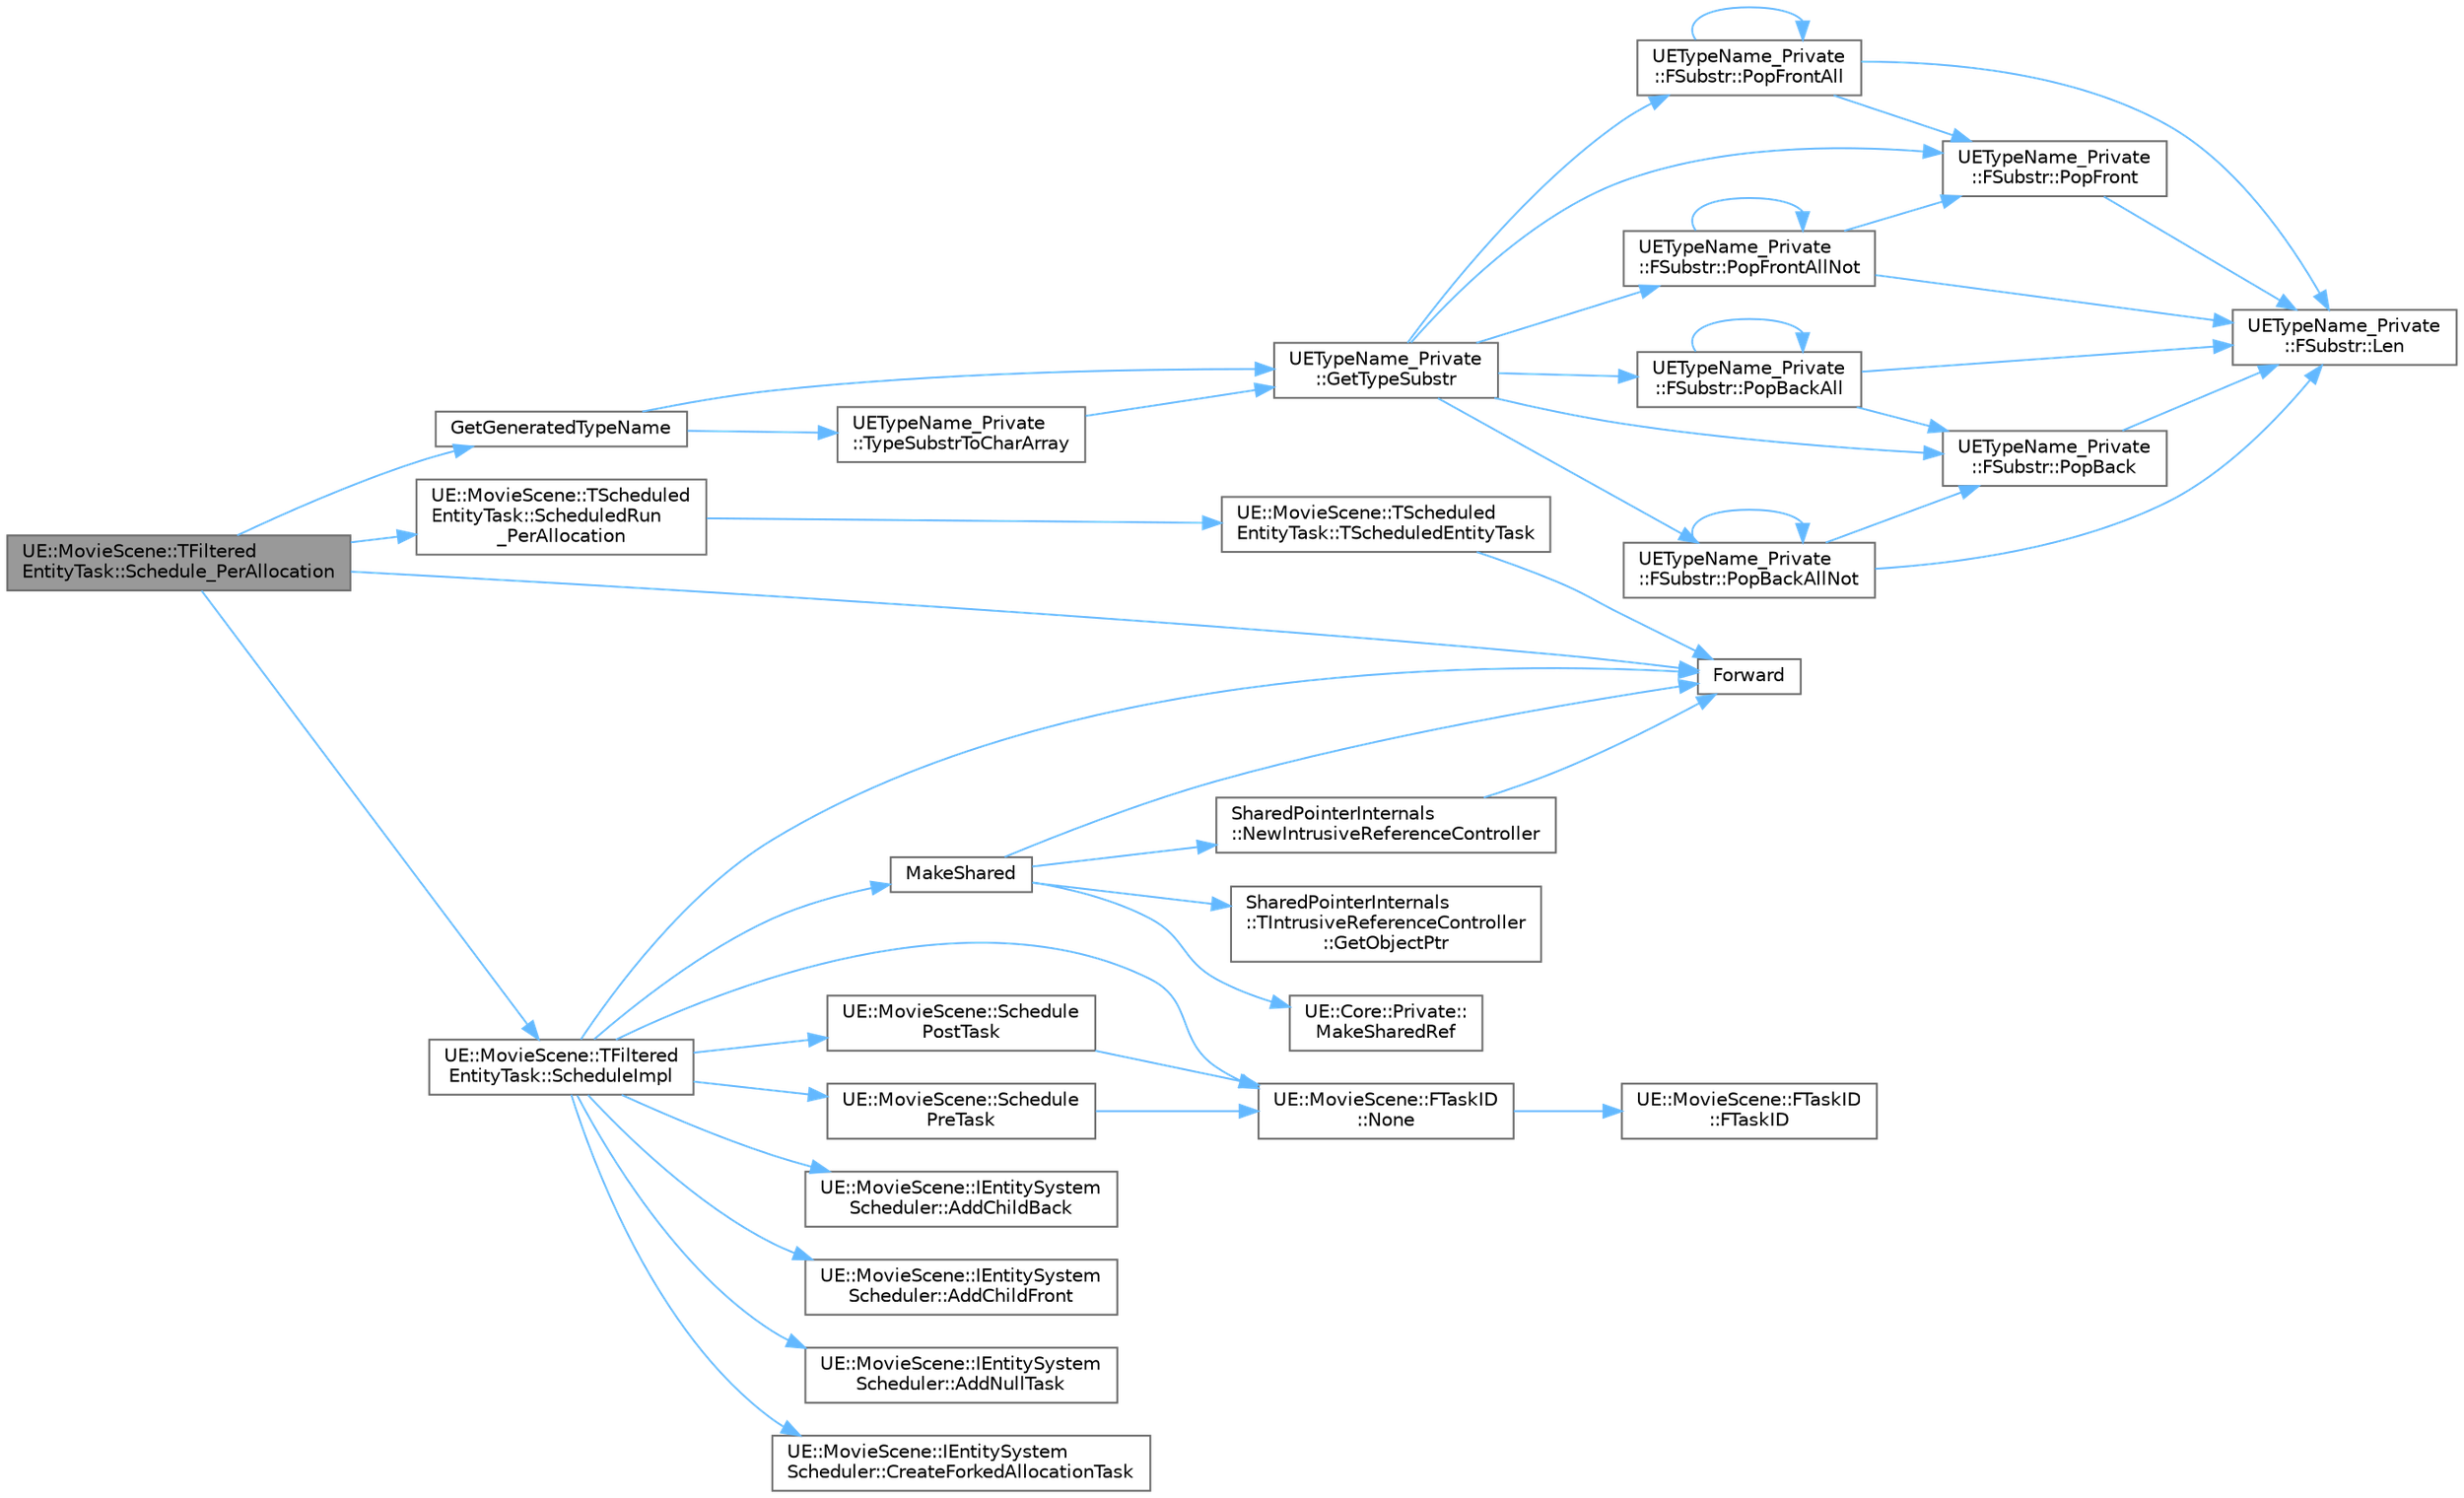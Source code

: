 digraph "UE::MovieScene::TFilteredEntityTask::Schedule_PerAllocation"
{
 // INTERACTIVE_SVG=YES
 // LATEX_PDF_SIZE
  bgcolor="transparent";
  edge [fontname=Helvetica,fontsize=10,labelfontname=Helvetica,labelfontsize=10];
  node [fontname=Helvetica,fontsize=10,shape=box,height=0.2,width=0.4];
  rankdir="LR";
  Node1 [id="Node000001",label="UE::MovieScene::TFiltered\lEntityTask::Schedule_PerAllocation",height=0.2,width=0.4,color="gray40", fillcolor="grey60", style="filled", fontcolor="black",tooltip=" "];
  Node1 -> Node2 [id="edge1_Node000001_Node000002",color="steelblue1",style="solid",tooltip=" "];
  Node2 [id="Node000002",label="Forward",height=0.2,width=0.4,color="grey40", fillcolor="white", style="filled",URL="$d4/d24/UnrealTemplate_8h.html#a68f280c1d561a8899a1e9e3ea8405d00",tooltip="Forward will cast a reference to an rvalue reference."];
  Node1 -> Node3 [id="edge2_Node000001_Node000003",color="steelblue1",style="solid",tooltip=" "];
  Node3 [id="Node000003",label="GetGeneratedTypeName",height=0.2,width=0.4,color="grey40", fillcolor="white", style="filled",URL="$d7/daa/GeneratedTypeName_8h.html#aff3a0ff3ebd4ccba158d4b8f7e7b219e",tooltip="Returns a pointer to a static string representing the name of the type, e.g.:"];
  Node3 -> Node4 [id="edge3_Node000003_Node000004",color="steelblue1",style="solid",tooltip=" "];
  Node4 [id="Node000004",label="UETypeName_Private\l::GetTypeSubstr",height=0.2,width=0.4,color="grey40", fillcolor="white", style="filled",URL="$d4/dcf/namespaceUETypeName__Private.html#ad8354d725d87ef1f9486534f764fad52",tooltip=" "];
  Node4 -> Node5 [id="edge4_Node000004_Node000005",color="steelblue1",style="solid",tooltip=" "];
  Node5 [id="Node000005",label="UETypeName_Private\l::FSubstr::PopBack",height=0.2,width=0.4,color="grey40", fillcolor="white", style="filled",URL="$d7/d37/structUETypeName__Private_1_1FSubstr.html#a8117f251c83b51ad9951e5db854e24af",tooltip=" "];
  Node5 -> Node6 [id="edge5_Node000005_Node000006",color="steelblue1",style="solid",tooltip=" "];
  Node6 [id="Node000006",label="UETypeName_Private\l::FSubstr::Len",height=0.2,width=0.4,color="grey40", fillcolor="white", style="filled",URL="$d7/d37/structUETypeName__Private_1_1FSubstr.html#a83d7ea8b3b906e78a39206c6166de54b",tooltip=" "];
  Node4 -> Node7 [id="edge6_Node000004_Node000007",color="steelblue1",style="solid",tooltip=" "];
  Node7 [id="Node000007",label="UETypeName_Private\l::FSubstr::PopBackAll",height=0.2,width=0.4,color="grey40", fillcolor="white", style="filled",URL="$d7/d37/structUETypeName__Private_1_1FSubstr.html#ac27dbccd59b51f6dada8195829afa04f",tooltip=" "];
  Node7 -> Node6 [id="edge7_Node000007_Node000006",color="steelblue1",style="solid",tooltip=" "];
  Node7 -> Node5 [id="edge8_Node000007_Node000005",color="steelblue1",style="solid",tooltip=" "];
  Node7 -> Node7 [id="edge9_Node000007_Node000007",color="steelblue1",style="solid",tooltip=" "];
  Node4 -> Node8 [id="edge10_Node000004_Node000008",color="steelblue1",style="solid",tooltip=" "];
  Node8 [id="Node000008",label="UETypeName_Private\l::FSubstr::PopBackAllNot",height=0.2,width=0.4,color="grey40", fillcolor="white", style="filled",URL="$d7/d37/structUETypeName__Private_1_1FSubstr.html#aade8576457079659c6f898d5e6e1d71d",tooltip=" "];
  Node8 -> Node6 [id="edge11_Node000008_Node000006",color="steelblue1",style="solid",tooltip=" "];
  Node8 -> Node5 [id="edge12_Node000008_Node000005",color="steelblue1",style="solid",tooltip=" "];
  Node8 -> Node8 [id="edge13_Node000008_Node000008",color="steelblue1",style="solid",tooltip=" "];
  Node4 -> Node9 [id="edge14_Node000004_Node000009",color="steelblue1",style="solid",tooltip=" "];
  Node9 [id="Node000009",label="UETypeName_Private\l::FSubstr::PopFront",height=0.2,width=0.4,color="grey40", fillcolor="white", style="filled",URL="$d7/d37/structUETypeName__Private_1_1FSubstr.html#a80586b2197977c787c415bfe642a5bb1",tooltip=" "];
  Node9 -> Node6 [id="edge15_Node000009_Node000006",color="steelblue1",style="solid",tooltip=" "];
  Node4 -> Node10 [id="edge16_Node000004_Node000010",color="steelblue1",style="solid",tooltip=" "];
  Node10 [id="Node000010",label="UETypeName_Private\l::FSubstr::PopFrontAll",height=0.2,width=0.4,color="grey40", fillcolor="white", style="filled",URL="$d7/d37/structUETypeName__Private_1_1FSubstr.html#a4226d4cce8c75da0d2ef93576115a8da",tooltip=" "];
  Node10 -> Node6 [id="edge17_Node000010_Node000006",color="steelblue1",style="solid",tooltip=" "];
  Node10 -> Node9 [id="edge18_Node000010_Node000009",color="steelblue1",style="solid",tooltip=" "];
  Node10 -> Node10 [id="edge19_Node000010_Node000010",color="steelblue1",style="solid",tooltip=" "];
  Node4 -> Node11 [id="edge20_Node000004_Node000011",color="steelblue1",style="solid",tooltip=" "];
  Node11 [id="Node000011",label="UETypeName_Private\l::FSubstr::PopFrontAllNot",height=0.2,width=0.4,color="grey40", fillcolor="white", style="filled",URL="$d7/d37/structUETypeName__Private_1_1FSubstr.html#ad3bc57f34fad812b2f9601532cff4f13",tooltip=" "];
  Node11 -> Node6 [id="edge21_Node000011_Node000006",color="steelblue1",style="solid",tooltip=" "];
  Node11 -> Node9 [id="edge22_Node000011_Node000009",color="steelblue1",style="solid",tooltip=" "];
  Node11 -> Node11 [id="edge23_Node000011_Node000011",color="steelblue1",style="solid",tooltip=" "];
  Node3 -> Node12 [id="edge24_Node000003_Node000012",color="steelblue1",style="solid",tooltip=" "];
  Node12 [id="Node000012",label="UETypeName_Private\l::TypeSubstrToCharArray",height=0.2,width=0.4,color="grey40", fillcolor="white", style="filled",URL="$d4/dcf/namespaceUETypeName__Private.html#a87458ac4cd91884f76e0fbe71cbf7c50",tooltip=" "];
  Node12 -> Node4 [id="edge25_Node000012_Node000004",color="steelblue1",style="solid",tooltip=" "];
  Node1 -> Node13 [id="edge26_Node000001_Node000013",color="steelblue1",style="solid",tooltip=" "];
  Node13 [id="Node000013",label="UE::MovieScene::TScheduled\lEntityTask::ScheduledRun\l_PerAllocation",height=0.2,width=0.4,color="grey40", fillcolor="white", style="filled",URL="$dd/d28/structUE_1_1MovieScene_1_1TScheduledEntityTask.html#adce639f8ffd2d69903230f6d70bdfa07",tooltip=" "];
  Node13 -> Node14 [id="edge27_Node000013_Node000014",color="steelblue1",style="solid",tooltip=" "];
  Node14 [id="Node000014",label="UE::MovieScene::TScheduled\lEntityTask::TScheduledEntityTask",height=0.2,width=0.4,color="grey40", fillcolor="white", style="filled",URL="$dd/d28/structUE_1_1MovieScene_1_1TScheduledEntityTask.html#a4ea9f9d599783ecc6927ea725e440ded",tooltip=" "];
  Node14 -> Node2 [id="edge28_Node000014_Node000002",color="steelblue1",style="solid",tooltip=" "];
  Node1 -> Node15 [id="edge29_Node000001_Node000015",color="steelblue1",style="solid",tooltip=" "];
  Node15 [id="Node000015",label="UE::MovieScene::TFiltered\lEntityTask::ScheduleImpl",height=0.2,width=0.4,color="grey40", fillcolor="white", style="filled",URL="$dc/d56/structUE_1_1MovieScene_1_1TFilteredEntityTask.html#a2e2cff5f936adfa557bb7cb63e56385c",tooltip=" "];
  Node15 -> Node16 [id="edge30_Node000015_Node000016",color="steelblue1",style="solid",tooltip=" "];
  Node16 [id="Node000016",label="UE::MovieScene::IEntitySystem\lScheduler::AddChildBack",height=0.2,width=0.4,color="grey40", fillcolor="white", style="filled",URL="$de/d53/classUE_1_1MovieScene_1_1IEntitySystemScheduler.html#ab18a8d012e85402240b92a91aa0b20cb",tooltip="Add a child to the front of a previously created 'forked' task."];
  Node15 -> Node17 [id="edge31_Node000015_Node000017",color="steelblue1",style="solid",tooltip=" "];
  Node17 [id="Node000017",label="UE::MovieScene::IEntitySystem\lScheduler::AddChildFront",height=0.2,width=0.4,color="grey40", fillcolor="white", style="filled",URL="$de/d53/classUE_1_1MovieScene_1_1IEntitySystemScheduler.html#a37e8813950f064a928c6d0ac6cb98e5d",tooltip="Add a child to the back of a previously created 'forked' task."];
  Node15 -> Node18 [id="edge32_Node000015_Node000018",color="steelblue1",style="solid",tooltip=" "];
  Node18 [id="Node000018",label="UE::MovieScene::IEntitySystem\lScheduler::AddNullTask",height=0.2,width=0.4,color="grey40", fillcolor="white", style="filled",URL="$de/d53/classUE_1_1MovieScene_1_1IEntitySystemScheduler.html#af2999c85290d965e3cc02dde605fff90",tooltip="Add a 'null' task that can be used to join many tasks into a single dependency."];
  Node15 -> Node19 [id="edge33_Node000015_Node000019",color="steelblue1",style="solid",tooltip=" "];
  Node19 [id="Node000019",label="UE::MovieScene::IEntitySystem\lScheduler::CreateForkedAllocationTask",height=0.2,width=0.4,color="grey40", fillcolor="white", style="filled",URL="$de/d53/classUE_1_1MovieScene_1_1IEntitySystemScheduler.html#aa62d5436bdd788bf067e08aa52861915",tooltip="Create one task for each of the entity allocations that match the specified filter."];
  Node15 -> Node2 [id="edge34_Node000015_Node000002",color="steelblue1",style="solid",tooltip=" "];
  Node15 -> Node20 [id="edge35_Node000015_Node000020",color="steelblue1",style="solid",tooltip=" "];
  Node20 [id="Node000020",label="MakeShared",height=0.2,width=0.4,color="grey40", fillcolor="white", style="filled",URL="$d2/d17/SharedPointer_8h.html#a263c00158120ebc1c5485f1201a6f34d",tooltip="MakeShared utility function."];
  Node20 -> Node2 [id="edge36_Node000020_Node000002",color="steelblue1",style="solid",tooltip=" "];
  Node20 -> Node21 [id="edge37_Node000020_Node000021",color="steelblue1",style="solid",tooltip=" "];
  Node21 [id="Node000021",label="SharedPointerInternals\l::TIntrusiveReferenceController\l::GetObjectPtr",height=0.2,width=0.4,color="grey40", fillcolor="white", style="filled",URL="$d4/d0f/classSharedPointerInternals_1_1TIntrusiveReferenceController.html#abbed2fe02963777a4ec2fb6c2d619beb",tooltip=" "];
  Node20 -> Node22 [id="edge38_Node000020_Node000022",color="steelblue1",style="solid",tooltip=" "];
  Node22 [id="Node000022",label="UE::Core::Private::\lMakeSharedRef",height=0.2,width=0.4,color="grey40", fillcolor="white", style="filled",URL="$d1/de6/namespaceUE_1_1Core_1_1Private.html#aff81f6fda6cd780a91812bea83b7f9d1",tooltip=" "];
  Node20 -> Node23 [id="edge39_Node000020_Node000023",color="steelblue1",style="solid",tooltip=" "];
  Node23 [id="Node000023",label="SharedPointerInternals\l::NewIntrusiveReferenceController",height=0.2,width=0.4,color="grey40", fillcolor="white", style="filled",URL="$d5/d6a/namespaceSharedPointerInternals.html#a27870bf9f0653ce64eb0333857178446",tooltip="Creates an intrusive reference controller."];
  Node23 -> Node2 [id="edge40_Node000023_Node000002",color="steelblue1",style="solid",tooltip=" "];
  Node15 -> Node24 [id="edge41_Node000015_Node000024",color="steelblue1",style="solid",tooltip=" "];
  Node24 [id="Node000024",label="UE::MovieScene::FTaskID\l::None",height=0.2,width=0.4,color="grey40", fillcolor="white", style="filled",URL="$dd/d36/structUE_1_1MovieScene_1_1FTaskID.html#a522ec2aa87290983a8784c414fb76172",tooltip=" "];
  Node24 -> Node25 [id="edge42_Node000024_Node000025",color="steelblue1",style="solid",tooltip=" "];
  Node25 [id="Node000025",label="UE::MovieScene::FTaskID\l::FTaskID",height=0.2,width=0.4,color="grey40", fillcolor="white", style="filled",URL="$dd/d36/structUE_1_1MovieScene_1_1FTaskID.html#a45deeeeac3445df2beeb25940b7c9c76",tooltip=" "];
  Node15 -> Node26 [id="edge43_Node000015_Node000026",color="steelblue1",style="solid",tooltip=" "];
  Node26 [id="Node000026",label="UE::MovieScene::Schedule\lPostTask",height=0.2,width=0.4,color="grey40", fillcolor="white", style="filled",URL="$d1/dd1/namespaceUE_1_1MovieScene.html#a1b62e3ce3454900e8ce9cb3ecf1e8004",tooltip=" "];
  Node26 -> Node24 [id="edge44_Node000026_Node000024",color="steelblue1",style="solid",tooltip=" "];
  Node15 -> Node27 [id="edge45_Node000015_Node000027",color="steelblue1",style="solid",tooltip=" "];
  Node27 [id="Node000027",label="UE::MovieScene::Schedule\lPreTask",height=0.2,width=0.4,color="grey40", fillcolor="white", style="filled",URL="$d1/dd1/namespaceUE_1_1MovieScene.html#a62e94ee0a17af9eba0bbe06b5d84eb9c",tooltip=" "];
  Node27 -> Node24 [id="edge46_Node000027_Node000024",color="steelblue1",style="solid",tooltip=" "];
}
